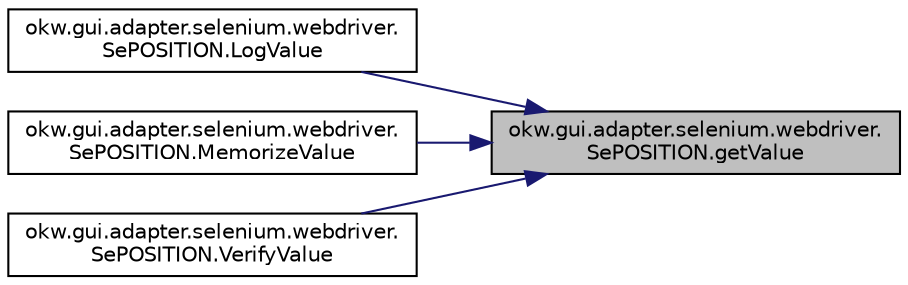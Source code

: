 digraph "okw.gui.adapter.selenium.webdriver.SePOSITION.getValue"
{
 // INTERACTIVE_SVG=YES
 // LATEX_PDF_SIZE
  edge [fontname="Helvetica",fontsize="10",labelfontname="Helvetica",labelfontsize="10"];
  node [fontname="Helvetica",fontsize="10",shape=record];
  rankdir="RL";
  Node8 [label="okw.gui.adapter.selenium.webdriver.\lSePOSITION.getValue",height=0.2,width=0.4,color="black", fillcolor="grey75", style="filled", fontcolor="black",tooltip="Ermittelt die aktuellen Werte für X und Y-Koordinate der Ecke obenlinks."];
  Node8 -> Node9 [dir="back",color="midnightblue",fontsize="10",style="solid",fontname="Helvetica"];
  Node9 [label="okw.gui.adapter.selenium.webdriver.\lSePOSITION.LogValue",height=0.2,width=0.4,color="black", fillcolor="white", style="filled",URL="$classokw_1_1gui_1_1adapter_1_1selenium_1_1webdriver_1_1_se_p_o_s_i_t_i_o_n.html#a8a880a78da2d76a5f0a6041b5c9ac5a2",tooltip="Ermittelt den Wert des Objktes für das Schlüsselwort Loggewert."];
  Node8 -> Node10 [dir="back",color="midnightblue",fontsize="10",style="solid",fontname="Helvetica"];
  Node10 [label="okw.gui.adapter.selenium.webdriver.\lSePOSITION.MemorizeValue",height=0.2,width=0.4,color="black", fillcolor="white", style="filled",URL="$classokw_1_1gui_1_1adapter_1_1selenium_1_1webdriver_1_1_se_p_o_s_i_t_i_o_n.html#a374ac58371062a373ab336ca2e991f2a",tooltip="Ermittelt den Wert, im Allgemeinen den textuellen Inhalt eines Objektes für das Schlüsselwort MerkeWe..."];
  Node8 -> Node11 [dir="back",color="midnightblue",fontsize="10",style="solid",fontname="Helvetica"];
  Node11 [label="okw.gui.adapter.selenium.webdriver.\lSePOSITION.VerifyValue",height=0.2,width=0.4,color="black", fillcolor="white", style="filled",URL="$classokw_1_1gui_1_1adapter_1_1selenium_1_1webdriver_1_1_se_p_o_s_i_t_i_o_n.html#a0d166291e49632f7a3f91736c513fac6",tooltip="Ermittelt den textuellen Inhalt des markierten Textes für Prüfewert."];
}
